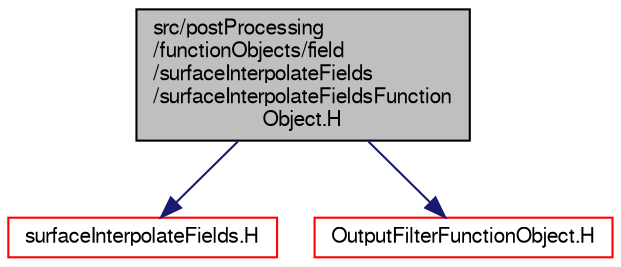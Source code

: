 digraph "src/postProcessing/functionObjects/field/surfaceInterpolateFields/surfaceInterpolateFieldsFunctionObject.H"
{
  bgcolor="transparent";
  edge [fontname="FreeSans",fontsize="10",labelfontname="FreeSans",labelfontsize="10"];
  node [fontname="FreeSans",fontsize="10",shape=record];
  Node0 [label="src/postProcessing\l/functionObjects/field\l/surfaceInterpolateFields\l/surfaceInterpolateFieldsFunction\lObject.H",height=0.2,width=0.4,color="black", fillcolor="grey75", style="filled", fontcolor="black"];
  Node0 -> Node1 [color="midnightblue",fontsize="10",style="solid",fontname="FreeSans"];
  Node1 [label="surfaceInterpolateFields.H",height=0.2,width=0.4,color="red",URL="$a13448.html"];
  Node0 -> Node305 [color="midnightblue",fontsize="10",style="solid",fontname="FreeSans"];
  Node305 [label="OutputFilterFunctionObject.H",height=0.2,width=0.4,color="red",URL="$a08975.html"];
}

